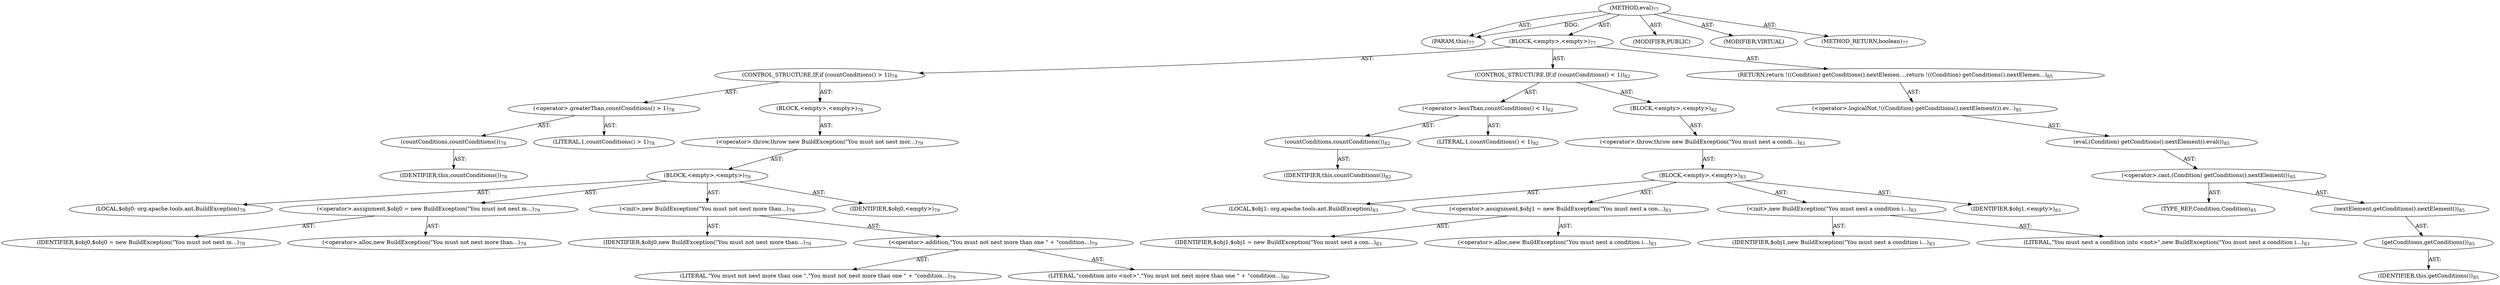 digraph "eval" {  
"111669149696" [label = <(METHOD,eval)<SUB>77</SUB>> ]
"115964116992" [label = <(PARAM,this)<SUB>77</SUB>> ]
"25769803776" [label = <(BLOCK,&lt;empty&gt;,&lt;empty&gt;)<SUB>77</SUB>> ]
"47244640256" [label = <(CONTROL_STRUCTURE,IF,if (countConditions() &gt; 1))<SUB>78</SUB>> ]
"30064771072" [label = <(&lt;operator&gt;.greaterThan,countConditions() &gt; 1)<SUB>78</SUB>> ]
"30064771073" [label = <(countConditions,countConditions())<SUB>78</SUB>> ]
"68719476736" [label = <(IDENTIFIER,this,countConditions())<SUB>78</SUB>> ]
"90194313216" [label = <(LITERAL,1,countConditions() &gt; 1)<SUB>78</SUB>> ]
"25769803777" [label = <(BLOCK,&lt;empty&gt;,&lt;empty&gt;)<SUB>78</SUB>> ]
"30064771074" [label = <(&lt;operator&gt;.throw,throw new BuildException(&quot;You must not nest mor...)<SUB>79</SUB>> ]
"25769803778" [label = <(BLOCK,&lt;empty&gt;,&lt;empty&gt;)<SUB>79</SUB>> ]
"94489280512" [label = <(LOCAL,$obj0: org.apache.tools.ant.BuildException)<SUB>79</SUB>> ]
"30064771075" [label = <(&lt;operator&gt;.assignment,$obj0 = new BuildException(&quot;You must not nest m...)<SUB>79</SUB>> ]
"68719476739" [label = <(IDENTIFIER,$obj0,$obj0 = new BuildException(&quot;You must not nest m...)<SUB>79</SUB>> ]
"30064771076" [label = <(&lt;operator&gt;.alloc,new BuildException(&quot;You must not nest more than...)<SUB>79</SUB>> ]
"30064771077" [label = <(&lt;init&gt;,new BuildException(&quot;You must not nest more than...)<SUB>79</SUB>> ]
"68719476740" [label = <(IDENTIFIER,$obj0,new BuildException(&quot;You must not nest more than...)<SUB>79</SUB>> ]
"30064771078" [label = <(&lt;operator&gt;.addition,&quot;You must not nest more than one &quot; + &quot;condition...)<SUB>79</SUB>> ]
"90194313217" [label = <(LITERAL,&quot;You must not nest more than one &quot;,&quot;You must not nest more than one &quot; + &quot;condition...)<SUB>79</SUB>> ]
"90194313218" [label = <(LITERAL,&quot;condition into &lt;not&gt;&quot;,&quot;You must not nest more than one &quot; + &quot;condition...)<SUB>80</SUB>> ]
"68719476741" [label = <(IDENTIFIER,$obj0,&lt;empty&gt;)<SUB>79</SUB>> ]
"47244640257" [label = <(CONTROL_STRUCTURE,IF,if (countConditions() &lt; 1))<SUB>82</SUB>> ]
"30064771079" [label = <(&lt;operator&gt;.lessThan,countConditions() &lt; 1)<SUB>82</SUB>> ]
"30064771080" [label = <(countConditions,countConditions())<SUB>82</SUB>> ]
"68719476737" [label = <(IDENTIFIER,this,countConditions())<SUB>82</SUB>> ]
"90194313219" [label = <(LITERAL,1,countConditions() &lt; 1)<SUB>82</SUB>> ]
"25769803779" [label = <(BLOCK,&lt;empty&gt;,&lt;empty&gt;)<SUB>82</SUB>> ]
"30064771081" [label = <(&lt;operator&gt;.throw,throw new BuildException(&quot;You must nest a condi...)<SUB>83</SUB>> ]
"25769803780" [label = <(BLOCK,&lt;empty&gt;,&lt;empty&gt;)<SUB>83</SUB>> ]
"94489280513" [label = <(LOCAL,$obj1: org.apache.tools.ant.BuildException)<SUB>83</SUB>> ]
"30064771082" [label = <(&lt;operator&gt;.assignment,$obj1 = new BuildException(&quot;You must nest a con...)<SUB>83</SUB>> ]
"68719476742" [label = <(IDENTIFIER,$obj1,$obj1 = new BuildException(&quot;You must nest a con...)<SUB>83</SUB>> ]
"30064771083" [label = <(&lt;operator&gt;.alloc,new BuildException(&quot;You must nest a condition i...)<SUB>83</SUB>> ]
"30064771084" [label = <(&lt;init&gt;,new BuildException(&quot;You must nest a condition i...)<SUB>83</SUB>> ]
"68719476743" [label = <(IDENTIFIER,$obj1,new BuildException(&quot;You must nest a condition i...)<SUB>83</SUB>> ]
"90194313220" [label = <(LITERAL,&quot;You must nest a condition into &lt;not&gt;&quot;,new BuildException(&quot;You must nest a condition i...)<SUB>83</SUB>> ]
"68719476744" [label = <(IDENTIFIER,$obj1,&lt;empty&gt;)<SUB>83</SUB>> ]
"146028888064" [label = <(RETURN,return !((Condition) getConditions().nextElemen...,return !((Condition) getConditions().nextElemen...)<SUB>85</SUB>> ]
"30064771085" [label = <(&lt;operator&gt;.logicalNot,!((Condition) getConditions().nextElement()).ev...)<SUB>85</SUB>> ]
"30064771086" [label = <(eval,(Condition) getConditions().nextElement().eval())<SUB>85</SUB>> ]
"30064771087" [label = <(&lt;operator&gt;.cast,(Condition) getConditions().nextElement())<SUB>85</SUB>> ]
"180388626432" [label = <(TYPE_REF,Condition,Condition)<SUB>85</SUB>> ]
"30064771088" [label = <(nextElement,getConditions().nextElement())<SUB>85</SUB>> ]
"30064771089" [label = <(getConditions,getConditions())<SUB>85</SUB>> ]
"68719476738" [label = <(IDENTIFIER,this,getConditions())<SUB>85</SUB>> ]
"133143986176" [label = <(MODIFIER,PUBLIC)> ]
"133143986177" [label = <(MODIFIER,VIRTUAL)> ]
"128849018880" [label = <(METHOD_RETURN,boolean)<SUB>77</SUB>> ]
  "111669149696" -> "115964116992"  [ label = "AST: "] 
  "111669149696" -> "25769803776"  [ label = "AST: "] 
  "111669149696" -> "133143986176"  [ label = "AST: "] 
  "111669149696" -> "133143986177"  [ label = "AST: "] 
  "111669149696" -> "128849018880"  [ label = "AST: "] 
  "25769803776" -> "47244640256"  [ label = "AST: "] 
  "25769803776" -> "47244640257"  [ label = "AST: "] 
  "25769803776" -> "146028888064"  [ label = "AST: "] 
  "47244640256" -> "30064771072"  [ label = "AST: "] 
  "47244640256" -> "25769803777"  [ label = "AST: "] 
  "30064771072" -> "30064771073"  [ label = "AST: "] 
  "30064771072" -> "90194313216"  [ label = "AST: "] 
  "30064771073" -> "68719476736"  [ label = "AST: "] 
  "25769803777" -> "30064771074"  [ label = "AST: "] 
  "30064771074" -> "25769803778"  [ label = "AST: "] 
  "25769803778" -> "94489280512"  [ label = "AST: "] 
  "25769803778" -> "30064771075"  [ label = "AST: "] 
  "25769803778" -> "30064771077"  [ label = "AST: "] 
  "25769803778" -> "68719476741"  [ label = "AST: "] 
  "30064771075" -> "68719476739"  [ label = "AST: "] 
  "30064771075" -> "30064771076"  [ label = "AST: "] 
  "30064771077" -> "68719476740"  [ label = "AST: "] 
  "30064771077" -> "30064771078"  [ label = "AST: "] 
  "30064771078" -> "90194313217"  [ label = "AST: "] 
  "30064771078" -> "90194313218"  [ label = "AST: "] 
  "47244640257" -> "30064771079"  [ label = "AST: "] 
  "47244640257" -> "25769803779"  [ label = "AST: "] 
  "30064771079" -> "30064771080"  [ label = "AST: "] 
  "30064771079" -> "90194313219"  [ label = "AST: "] 
  "30064771080" -> "68719476737"  [ label = "AST: "] 
  "25769803779" -> "30064771081"  [ label = "AST: "] 
  "30064771081" -> "25769803780"  [ label = "AST: "] 
  "25769803780" -> "94489280513"  [ label = "AST: "] 
  "25769803780" -> "30064771082"  [ label = "AST: "] 
  "25769803780" -> "30064771084"  [ label = "AST: "] 
  "25769803780" -> "68719476744"  [ label = "AST: "] 
  "30064771082" -> "68719476742"  [ label = "AST: "] 
  "30064771082" -> "30064771083"  [ label = "AST: "] 
  "30064771084" -> "68719476743"  [ label = "AST: "] 
  "30064771084" -> "90194313220"  [ label = "AST: "] 
  "146028888064" -> "30064771085"  [ label = "AST: "] 
  "30064771085" -> "30064771086"  [ label = "AST: "] 
  "30064771086" -> "30064771087"  [ label = "AST: "] 
  "30064771087" -> "180388626432"  [ label = "AST: "] 
  "30064771087" -> "30064771088"  [ label = "AST: "] 
  "30064771088" -> "30064771089"  [ label = "AST: "] 
  "30064771089" -> "68719476738"  [ label = "AST: "] 
  "111669149696" -> "115964116992"  [ label = "DDG: "] 
}
